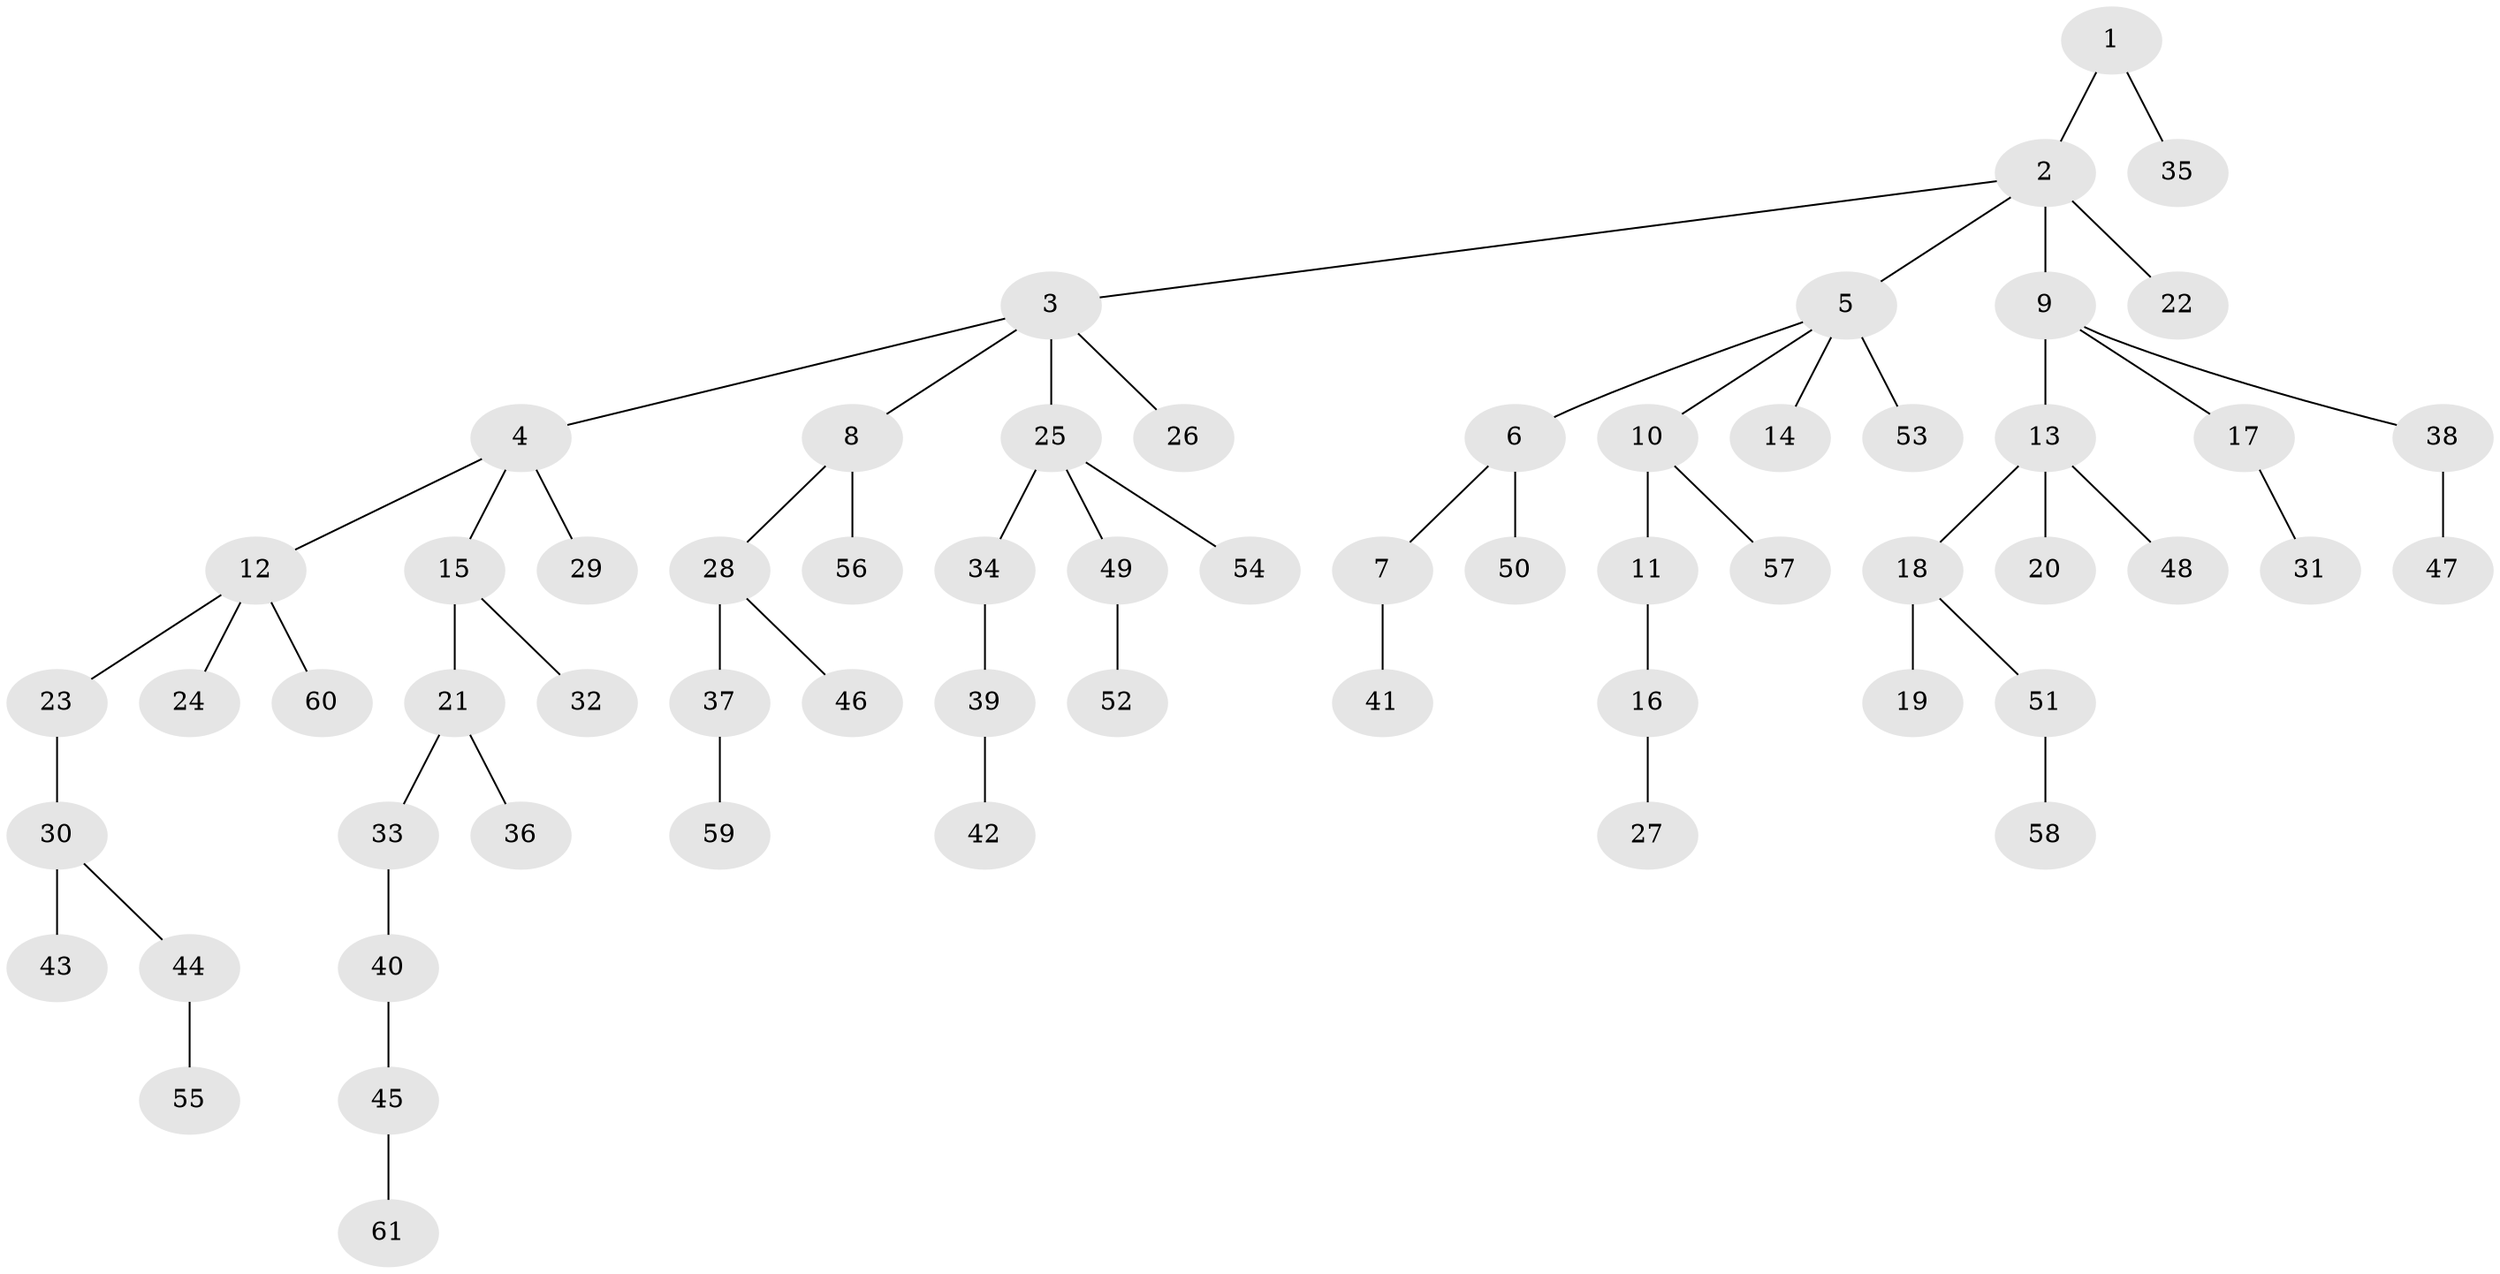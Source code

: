 // original degree distribution, {3: 0.14285714285714285, 8: 0.008403361344537815, 4: 0.08403361344537816, 5: 0.025210084033613446, 2: 0.2857142857142857, 1: 0.453781512605042}
// Generated by graph-tools (version 1.1) at 2025/51/03/04/25 22:51:37]
// undirected, 61 vertices, 60 edges
graph export_dot {
  node [color=gray90,style=filled];
  1;
  2;
  3;
  4;
  5;
  6;
  7;
  8;
  9;
  10;
  11;
  12;
  13;
  14;
  15;
  16;
  17;
  18;
  19;
  20;
  21;
  22;
  23;
  24;
  25;
  26;
  27;
  28;
  29;
  30;
  31;
  32;
  33;
  34;
  35;
  36;
  37;
  38;
  39;
  40;
  41;
  42;
  43;
  44;
  45;
  46;
  47;
  48;
  49;
  50;
  51;
  52;
  53;
  54;
  55;
  56;
  57;
  58;
  59;
  60;
  61;
  1 -- 2 [weight=1.0];
  1 -- 35 [weight=1.0];
  2 -- 3 [weight=1.0];
  2 -- 5 [weight=1.0];
  2 -- 9 [weight=3.0];
  2 -- 22 [weight=1.0];
  3 -- 4 [weight=1.0];
  3 -- 8 [weight=1.0];
  3 -- 25 [weight=1.0];
  3 -- 26 [weight=1.0];
  4 -- 12 [weight=1.0];
  4 -- 15 [weight=1.0];
  4 -- 29 [weight=1.0];
  5 -- 6 [weight=1.0];
  5 -- 10 [weight=1.0];
  5 -- 14 [weight=1.0];
  5 -- 53 [weight=2.0];
  6 -- 7 [weight=1.0];
  6 -- 50 [weight=1.0];
  7 -- 41 [weight=1.0];
  8 -- 28 [weight=1.0];
  8 -- 56 [weight=1.0];
  9 -- 13 [weight=1.0];
  9 -- 17 [weight=1.0];
  9 -- 38 [weight=1.0];
  10 -- 11 [weight=1.0];
  10 -- 57 [weight=1.0];
  11 -- 16 [weight=1.0];
  12 -- 23 [weight=1.0];
  12 -- 24 [weight=1.0];
  12 -- 60 [weight=1.0];
  13 -- 18 [weight=1.0];
  13 -- 20 [weight=1.0];
  13 -- 48 [weight=1.0];
  15 -- 21 [weight=1.0];
  15 -- 32 [weight=1.0];
  16 -- 27 [weight=2.0];
  17 -- 31 [weight=1.0];
  18 -- 19 [weight=2.0];
  18 -- 51 [weight=1.0];
  21 -- 33 [weight=1.0];
  21 -- 36 [weight=1.0];
  23 -- 30 [weight=1.0];
  25 -- 34 [weight=1.0];
  25 -- 49 [weight=1.0];
  25 -- 54 [weight=1.0];
  28 -- 37 [weight=1.0];
  28 -- 46 [weight=1.0];
  30 -- 43 [weight=1.0];
  30 -- 44 [weight=1.0];
  33 -- 40 [weight=2.0];
  34 -- 39 [weight=1.0];
  37 -- 59 [weight=1.0];
  38 -- 47 [weight=3.0];
  39 -- 42 [weight=1.0];
  40 -- 45 [weight=1.0];
  44 -- 55 [weight=1.0];
  45 -- 61 [weight=1.0];
  49 -- 52 [weight=2.0];
  51 -- 58 [weight=1.0];
}
